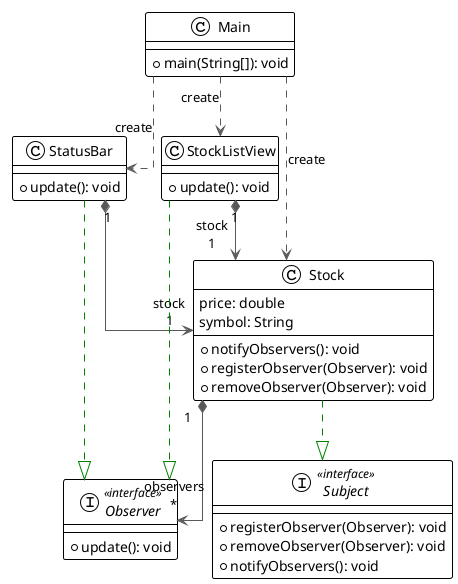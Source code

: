 @startuml

!theme plain
top to bottom direction
skinparam linetype ortho

class Main {
  + main(String[]): void
}
interface Observer << interface >> {
  + update(): void
}
class StatusBar {
  + update(): void
}
class Stock {
  + notifyObservers(): void
  + registerObserver(Observer): void
  + removeObserver(Observer): void
   price: double
   symbol: String
}
class StockListView {
  + update(): void
}
interface Subject << interface >> {
  + registerObserver(Observer): void
  + removeObserver(Observer): void
  + notifyObservers(): void
}

Main           -[#595959,dashed]->  StatusBar     : "«create»"
Main           -[#595959,dashed]->  Stock         : "«create»"
Main           -[#595959,dashed]->  StockListView : "«create»"
StatusBar      -[#008200,dashed]-^  Observer      
StatusBar     "1" *-[#595959,plain]-> "stock\n1" Stock         
Stock         "1" *-[#595959,plain]-> "observers\n*" Observer      
Stock          -[#008200,dashed]-^  Subject       
StockListView  -[#008200,dashed]-^  Observer      
StockListView "1" *-[#595959,plain]-> "stock\n1" Stock         
@enduml
